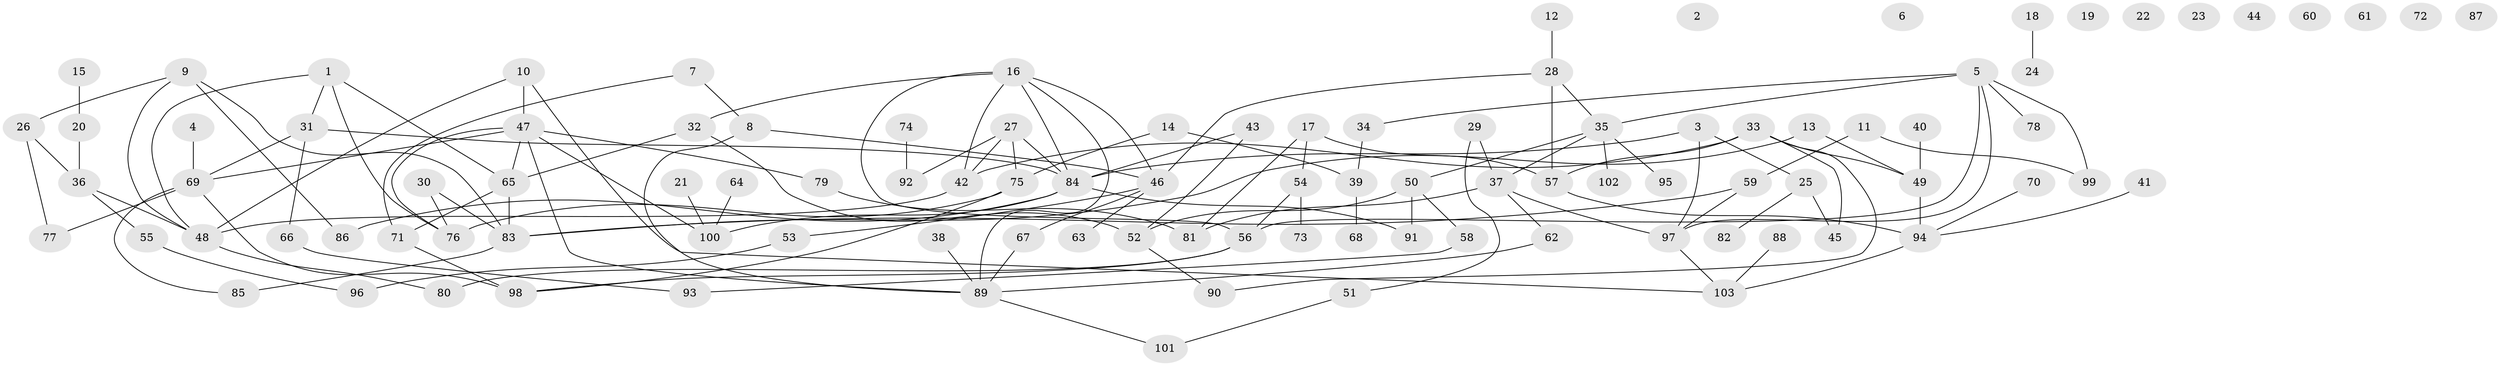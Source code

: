 // coarse degree distribution, {0: 0.36666666666666664, 1: 0.3, 2: 0.1, 3: 0.03333333333333333, 8: 0.06666666666666667, 5: 0.03333333333333333, 4: 0.06666666666666667, 7: 0.03333333333333333}
// Generated by graph-tools (version 1.1) at 2025/43/03/04/25 21:43:07]
// undirected, 103 vertices, 136 edges
graph export_dot {
graph [start="1"]
  node [color=gray90,style=filled];
  1;
  2;
  3;
  4;
  5;
  6;
  7;
  8;
  9;
  10;
  11;
  12;
  13;
  14;
  15;
  16;
  17;
  18;
  19;
  20;
  21;
  22;
  23;
  24;
  25;
  26;
  27;
  28;
  29;
  30;
  31;
  32;
  33;
  34;
  35;
  36;
  37;
  38;
  39;
  40;
  41;
  42;
  43;
  44;
  45;
  46;
  47;
  48;
  49;
  50;
  51;
  52;
  53;
  54;
  55;
  56;
  57;
  58;
  59;
  60;
  61;
  62;
  63;
  64;
  65;
  66;
  67;
  68;
  69;
  70;
  71;
  72;
  73;
  74;
  75;
  76;
  77;
  78;
  79;
  80;
  81;
  82;
  83;
  84;
  85;
  86;
  87;
  88;
  89;
  90;
  91;
  92;
  93;
  94;
  95;
  96;
  97;
  98;
  99;
  100;
  101;
  102;
  103;
  1 -- 31;
  1 -- 48;
  1 -- 65;
  1 -- 76;
  3 -- 25;
  3 -- 84;
  3 -- 97;
  4 -- 69;
  5 -- 34;
  5 -- 35;
  5 -- 56;
  5 -- 78;
  5 -- 97;
  5 -- 99;
  7 -- 8;
  7 -- 71;
  8 -- 46;
  8 -- 89;
  9 -- 26;
  9 -- 48;
  9 -- 83;
  9 -- 86;
  10 -- 47;
  10 -- 48;
  10 -- 103;
  11 -- 59;
  11 -- 99;
  12 -- 28;
  13 -- 49;
  13 -- 83;
  14 -- 39;
  14 -- 75;
  15 -- 20;
  16 -- 32;
  16 -- 42;
  16 -- 46;
  16 -- 56;
  16 -- 84;
  16 -- 89;
  17 -- 54;
  17 -- 57;
  17 -- 81;
  18 -- 24;
  20 -- 36;
  21 -- 100;
  25 -- 45;
  25 -- 82;
  26 -- 36;
  26 -- 77;
  27 -- 42;
  27 -- 75;
  27 -- 84;
  27 -- 92;
  28 -- 35;
  28 -- 46;
  28 -- 57;
  29 -- 37;
  29 -- 51;
  30 -- 76;
  30 -- 83;
  31 -- 66;
  31 -- 69;
  31 -- 84;
  32 -- 52;
  32 -- 65;
  33 -- 42;
  33 -- 45;
  33 -- 49;
  33 -- 57;
  33 -- 90;
  34 -- 39;
  35 -- 37;
  35 -- 50;
  35 -- 95;
  35 -- 102;
  36 -- 48;
  36 -- 55;
  37 -- 62;
  37 -- 81;
  37 -- 97;
  38 -- 89;
  39 -- 68;
  40 -- 49;
  41 -- 94;
  42 -- 48;
  43 -- 52;
  43 -- 84;
  46 -- 53;
  46 -- 63;
  46 -- 67;
  47 -- 65;
  47 -- 69;
  47 -- 76;
  47 -- 79;
  47 -- 89;
  47 -- 100;
  48 -- 80;
  49 -- 94;
  50 -- 52;
  50 -- 58;
  50 -- 91;
  51 -- 101;
  52 -- 90;
  53 -- 96;
  54 -- 56;
  54 -- 73;
  55 -- 96;
  56 -- 80;
  56 -- 98;
  57 -- 94;
  58 -- 93;
  59 -- 83;
  59 -- 97;
  62 -- 89;
  64 -- 100;
  65 -- 71;
  65 -- 83;
  66 -- 93;
  67 -- 89;
  69 -- 77;
  69 -- 85;
  69 -- 98;
  70 -- 94;
  71 -- 98;
  74 -- 92;
  75 -- 76;
  75 -- 98;
  79 -- 81;
  83 -- 85;
  84 -- 86;
  84 -- 91;
  84 -- 100;
  88 -- 103;
  89 -- 101;
  94 -- 103;
  97 -- 103;
}
